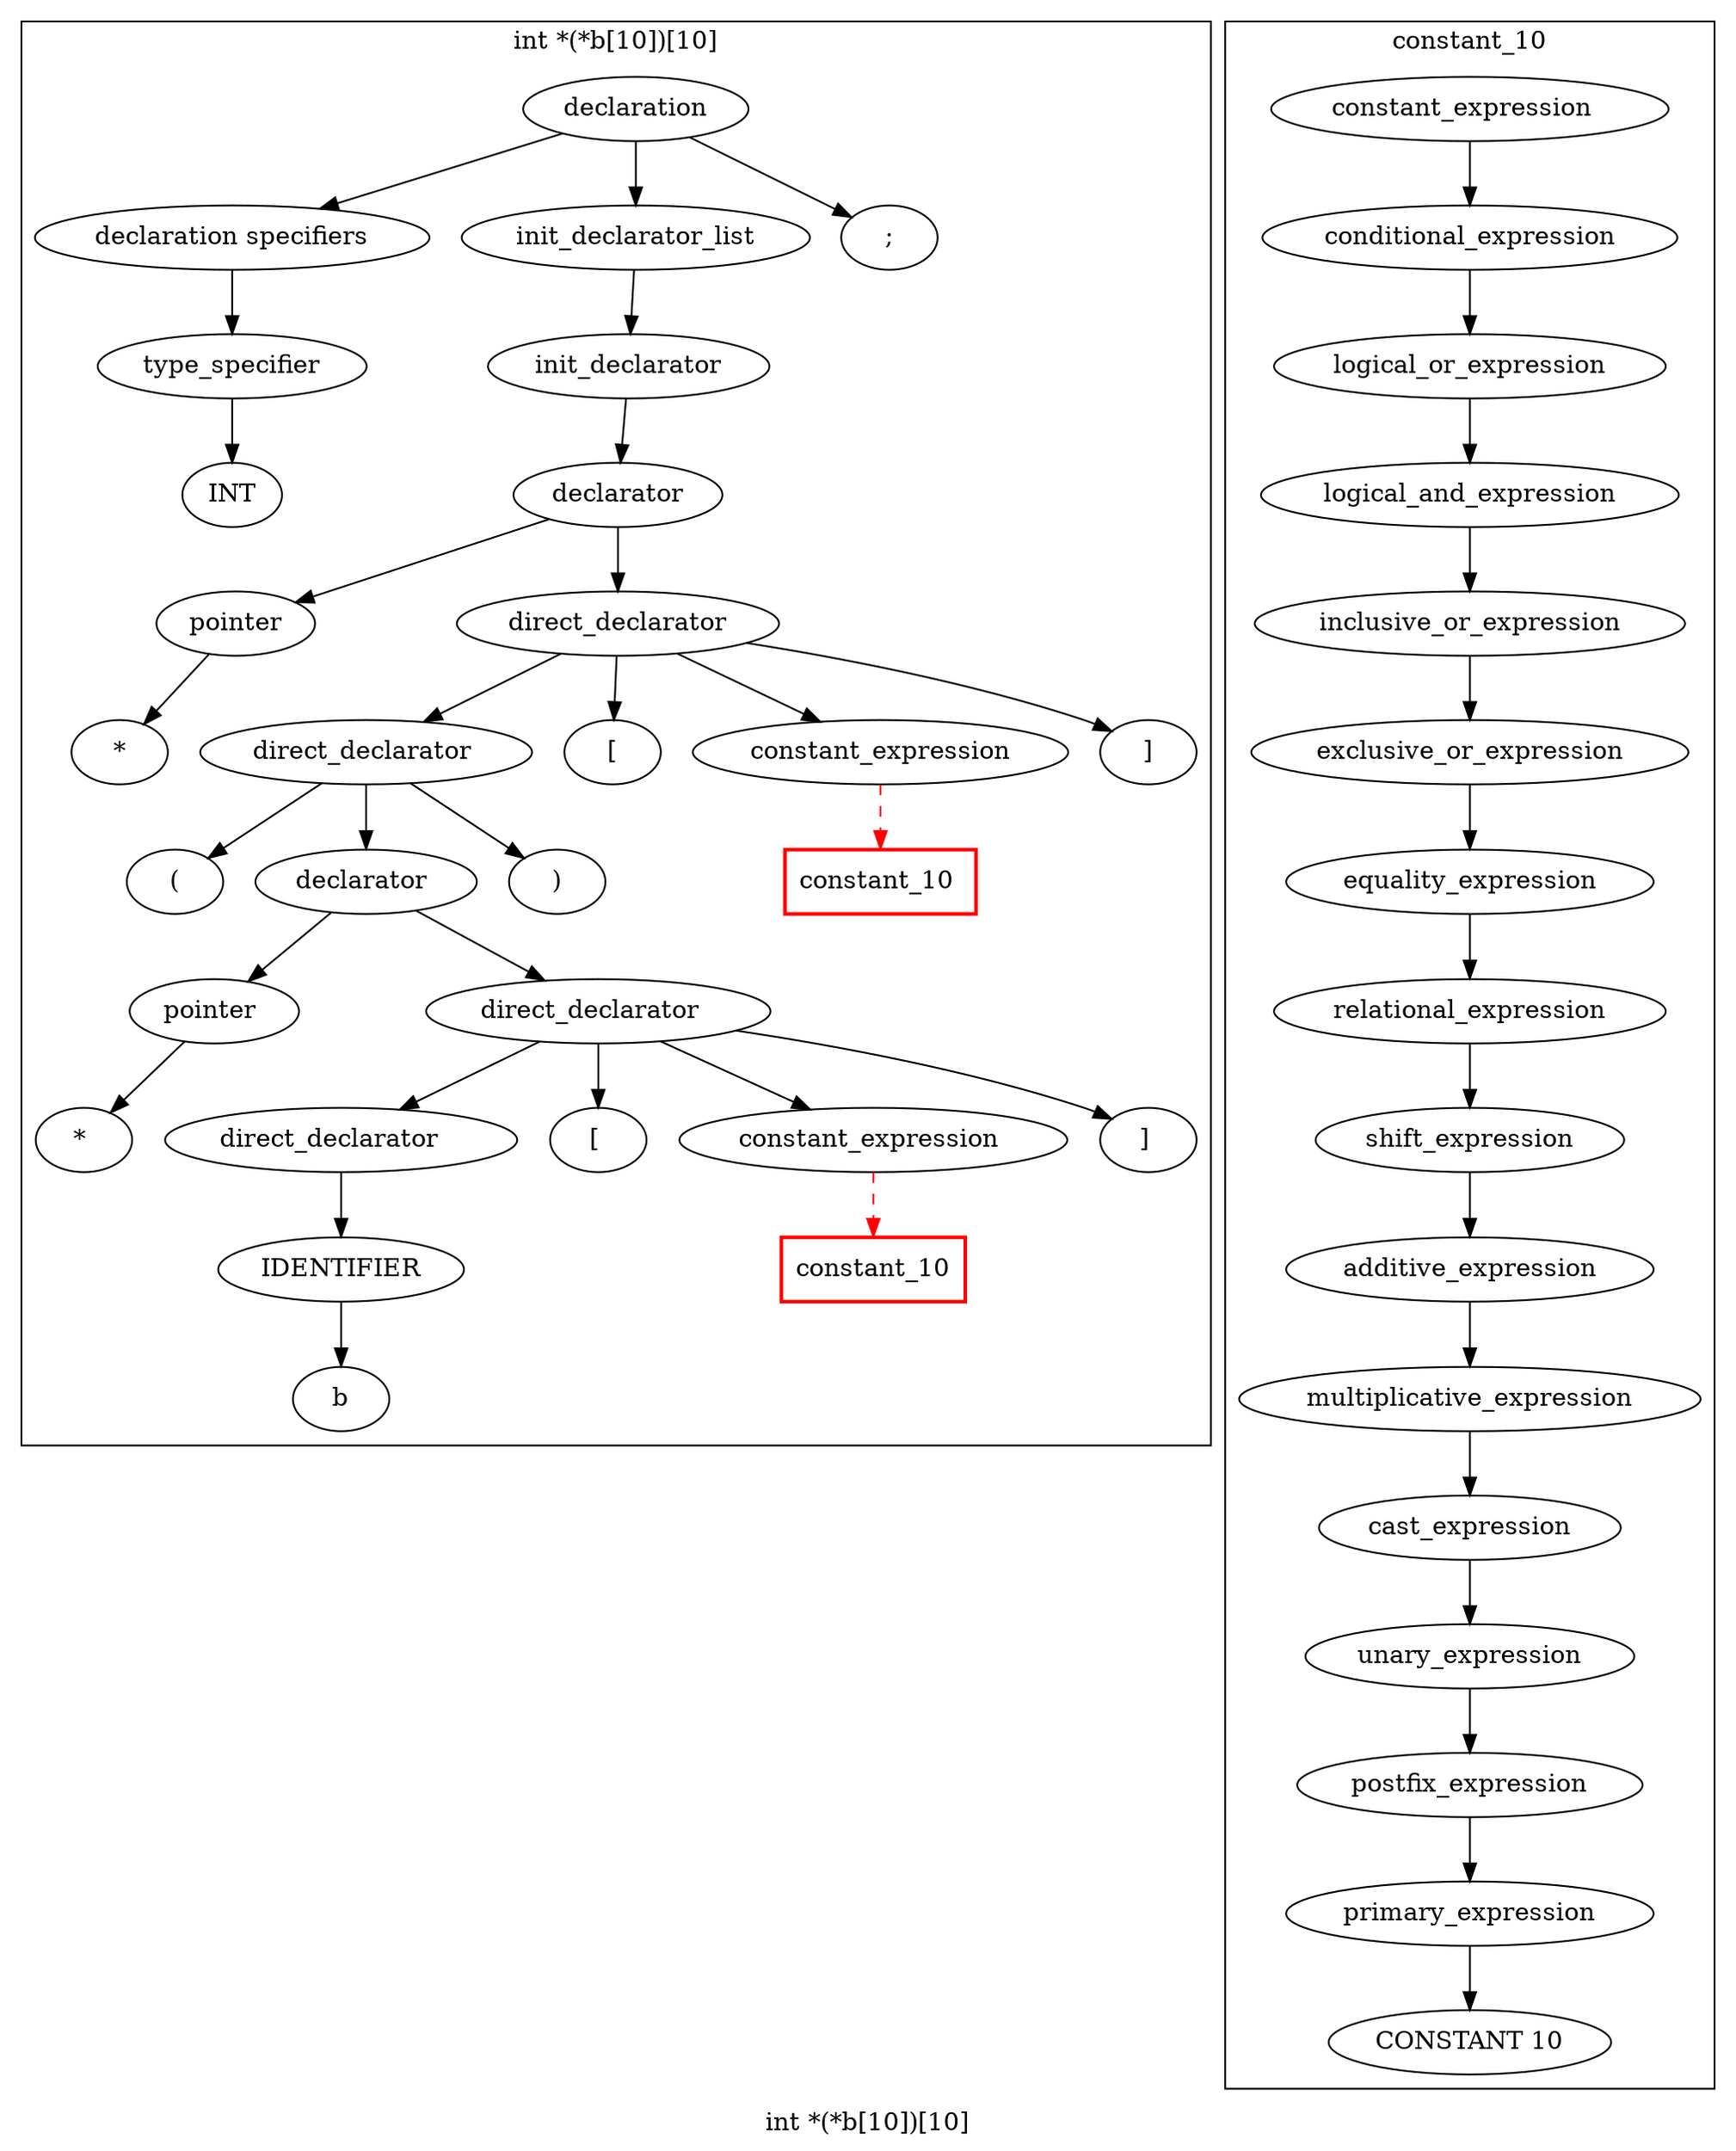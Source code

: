    digraph edge_settings { 
        label = "int *(*b[10])[10]";
        node [color = black];
        //edge
        subgraph cluster0{
        declaration->"declaration specifiers";
        declaration->"init_declarator_list";
        declaration->";";
        
        
        
        "declaration specifiers" ->type_specifier;
        type_specifier ->INT;
        
        init_declarator_list->init_declarator;
        init_declarator->declarator;
        
        
        declarator -> pointer;
        declarator -> direct_declarator;
        
        pointer ->"*";
        
        direct_declarator -> "direct_declarator ";
        direct_declarator -> "["
        direct_declarator -> "constant_expression"
        direct_declarator -> "]";
        
        "direct_declarator "->"(";
        "direct_declarator "->"declarator ";
        "direct_declarator "->")";
        
        "declarator " -> "pointer ";
        "pointer "->"* ";
        
        "declarator "-> "direct_declarator  ";
        "direct_declarator  " -> "direct_declarator   ";
        "direct_declarator  " -> "[ ";
        "direct_declarator  " -> "constant_expression ";
        "direct_declarator  " -> "] ";
        
        "direct_declarator   " -> IDENTIFIER;
        IDENTIFIER -> b;
        
        
        
        "constant_expression "->constant_10[style=dashed,color=red];        
        constant_expression ->"constant_10 "[style=dashed,color=red];
        constant_10[color=red,style=bold,shape=record]
        "constant_10 "[color=red,style=bold,shape=record]
        }
        
        
        subgraph cluster_constant_10{
            label = "constant_10";
            "constant_expression  " -> conditional_expression;
            conditional_expression ->logical_or_expression;
            logical_or_expression -> logical_and_expression;
            logical_and_expression -> inclusive_or_expression;
            inclusive_or_expression -> exclusive_or_expression;
            exclusive_or_expression -> equality_expression;
            equality_expression -> relational_expression;
            relational_expression -> shift_expression;
            shift_expression ->additive_expression;
            additive_expression ->multiplicative_expression;
            multiplicative_expression -> cast_expression;
            cast_expression-> unary_expression;
            unary_expression -> postfix_expression;
            postfix_expression -> primary_expression;
            primary_expression -> "CONSTANT 10";
        }
    } 
